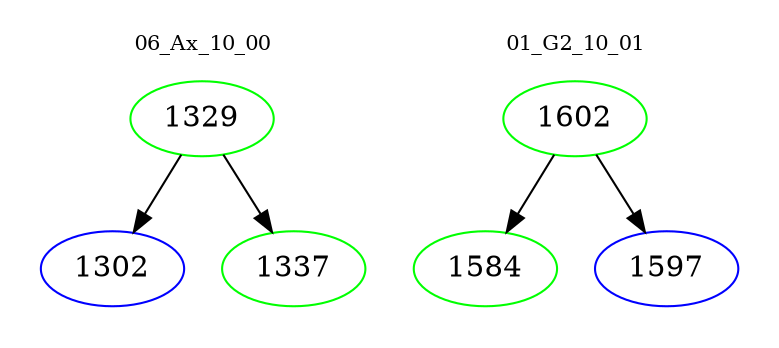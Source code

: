 digraph{
subgraph cluster_0 {
color = white
label = "06_Ax_10_00";
fontsize=10;
T0_1329 [label="1329", color="green"]
T0_1329 -> T0_1302 [color="black"]
T0_1302 [label="1302", color="blue"]
T0_1329 -> T0_1337 [color="black"]
T0_1337 [label="1337", color="green"]
}
subgraph cluster_1 {
color = white
label = "01_G2_10_01";
fontsize=10;
T1_1602 [label="1602", color="green"]
T1_1602 -> T1_1584 [color="black"]
T1_1584 [label="1584", color="green"]
T1_1602 -> T1_1597 [color="black"]
T1_1597 [label="1597", color="blue"]
}
}
